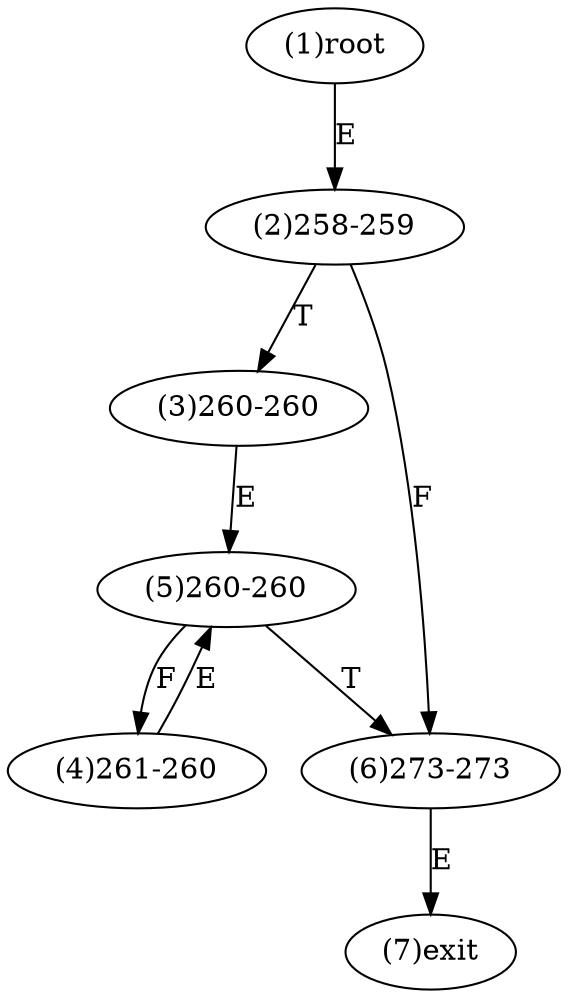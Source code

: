 digraph "" { 
1[ label="(1)root"];
2[ label="(2)258-259"];
3[ label="(3)260-260"];
4[ label="(4)261-260"];
5[ label="(5)260-260"];
6[ label="(6)273-273"];
7[ label="(7)exit"];
1->2[ label="E"];
2->6[ label="F"];
2->3[ label="T"];
3->5[ label="E"];
4->5[ label="E"];
5->4[ label="F"];
5->6[ label="T"];
6->7[ label="E"];
}